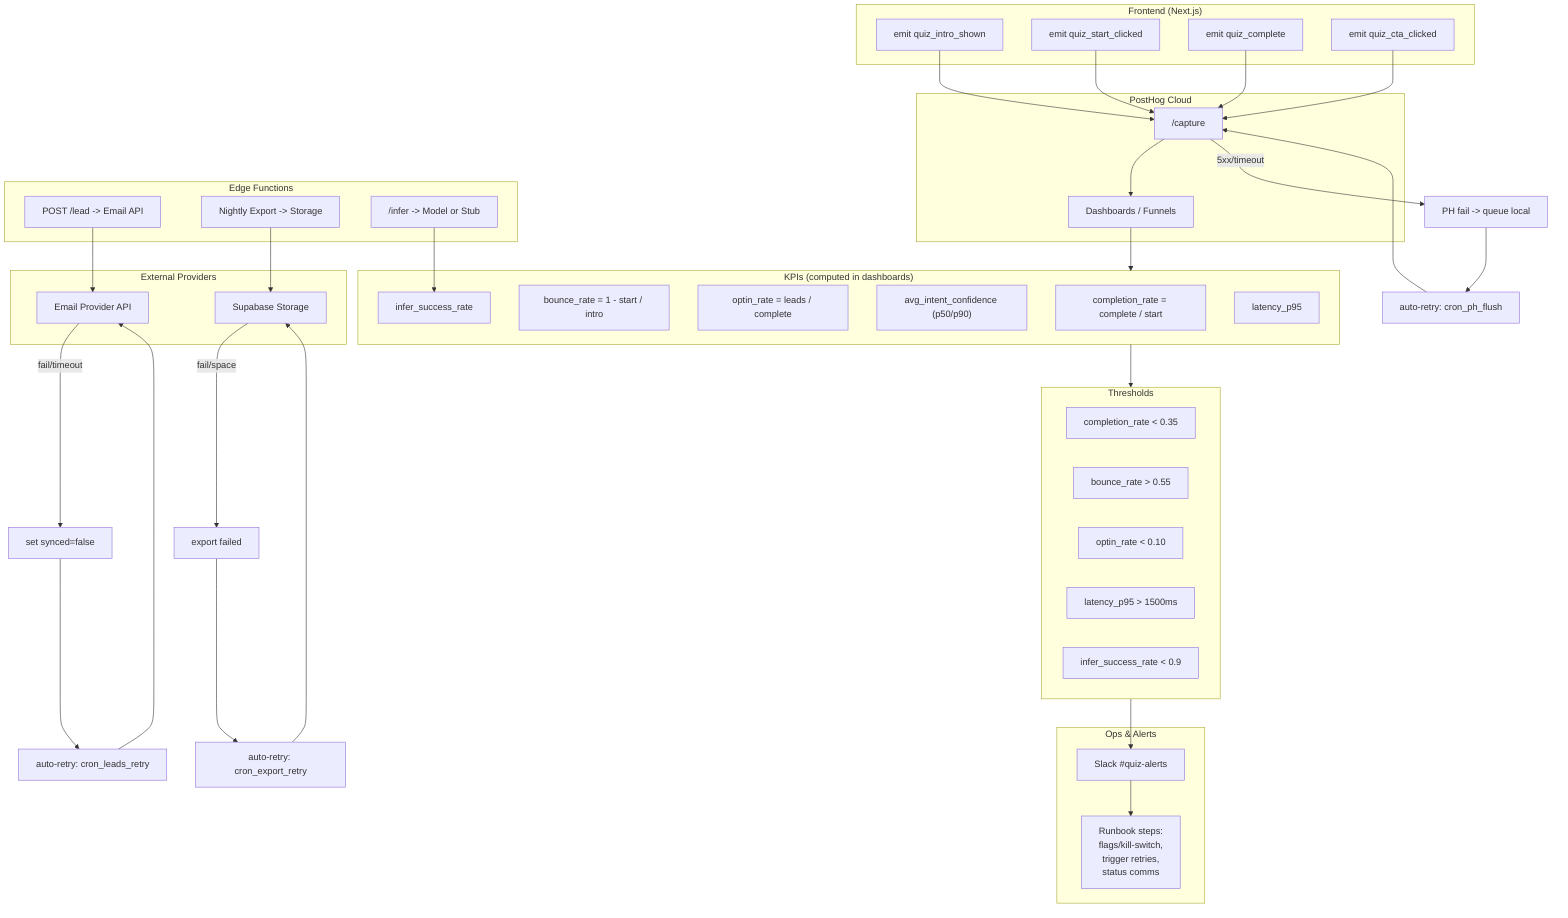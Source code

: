 flowchart TD
  %% Incident / Observability — KPIs + fallbacks + auto-retry

  subgraph FE["Frontend (Next.js)"]
    ev1["emit quiz_intro_shown"]
    ev2["emit quiz_start_clicked"]
    ev3["emit quiz_complete"]
    ev4["emit quiz_cta_clicked"]
  end

  subgraph PH["PostHog Cloud"]
    cap["/capture"]
    dash["Dashboards / Funnels"]
  end

  subgraph OPS["Ops & Alerts"]
    slack["Slack #quiz-alerts"]
    runbook["Runbook steps:\nflags/kill-switch,\ntrigger retries,\nstatus comms"]
  end

  subgraph BE["Edge Functions"]
    leadSync["POST /lead -> Email API"]
    exportJob["Nightly Export -> Storage"]
    infer["/infer -> Model or Stub"]
  end

  subgraph EXT["External Providers"]
    emailAPI["Email Provider API"]
    storage["Supabase Storage"]
  end

  %% Emit events
  ev1 --> cap
  ev2 --> cap
  ev3 --> cap
  ev4 --> cap
  cap --> dash

  %% KPIs
  subgraph KPIs["KPIs (computed in dashboards)"]
    k1["completion_rate = complete / start"]
    k2["bounce_rate = 1 - start / intro"]
    k3["optin_rate = leads / complete"]
    k4["avg_intent_confidence (p50/p90)"]
    k5["infer_success_rate"]
    k6["latency_p95"]
  end
  dash --> KPIs

  %% Thresholds -> Slack
  subgraph TH["Thresholds"]
    t1["completion_rate < 0.35"]
    t2["bounce_rate > 0.55"]
    t3["optin_rate < 0.10"]
    t4["latency_p95 > 1500ms"]
    t5["infer_success_rate < 0.9"]
  end
  KPIs --> TH --> slack

  %% BE -> providers
  leadSync --> emailAPI
  exportJob --> storage

  %% Fallbacks
  cap -->|5xx/timeout| phFail["PH fail -> queue local"]
  emailAPI -->|fail/timeout| mailFail["set synced=false"]
  storage -->|fail/space| expFail["export failed"]

  %% Auto-retry crons
  phFail --> cronPH["auto-retry: cron_ph_flush"] --> cap
  mailFail --> cronLead["auto-retry: cron_leads_retry"] --> emailAPI
  expFail --> cronExp["auto-retry: cron_export_retry"] --> storage

  %% ML infer fallback metric path
  infer --> k5

  %% Runbook path
  slack --> runbook